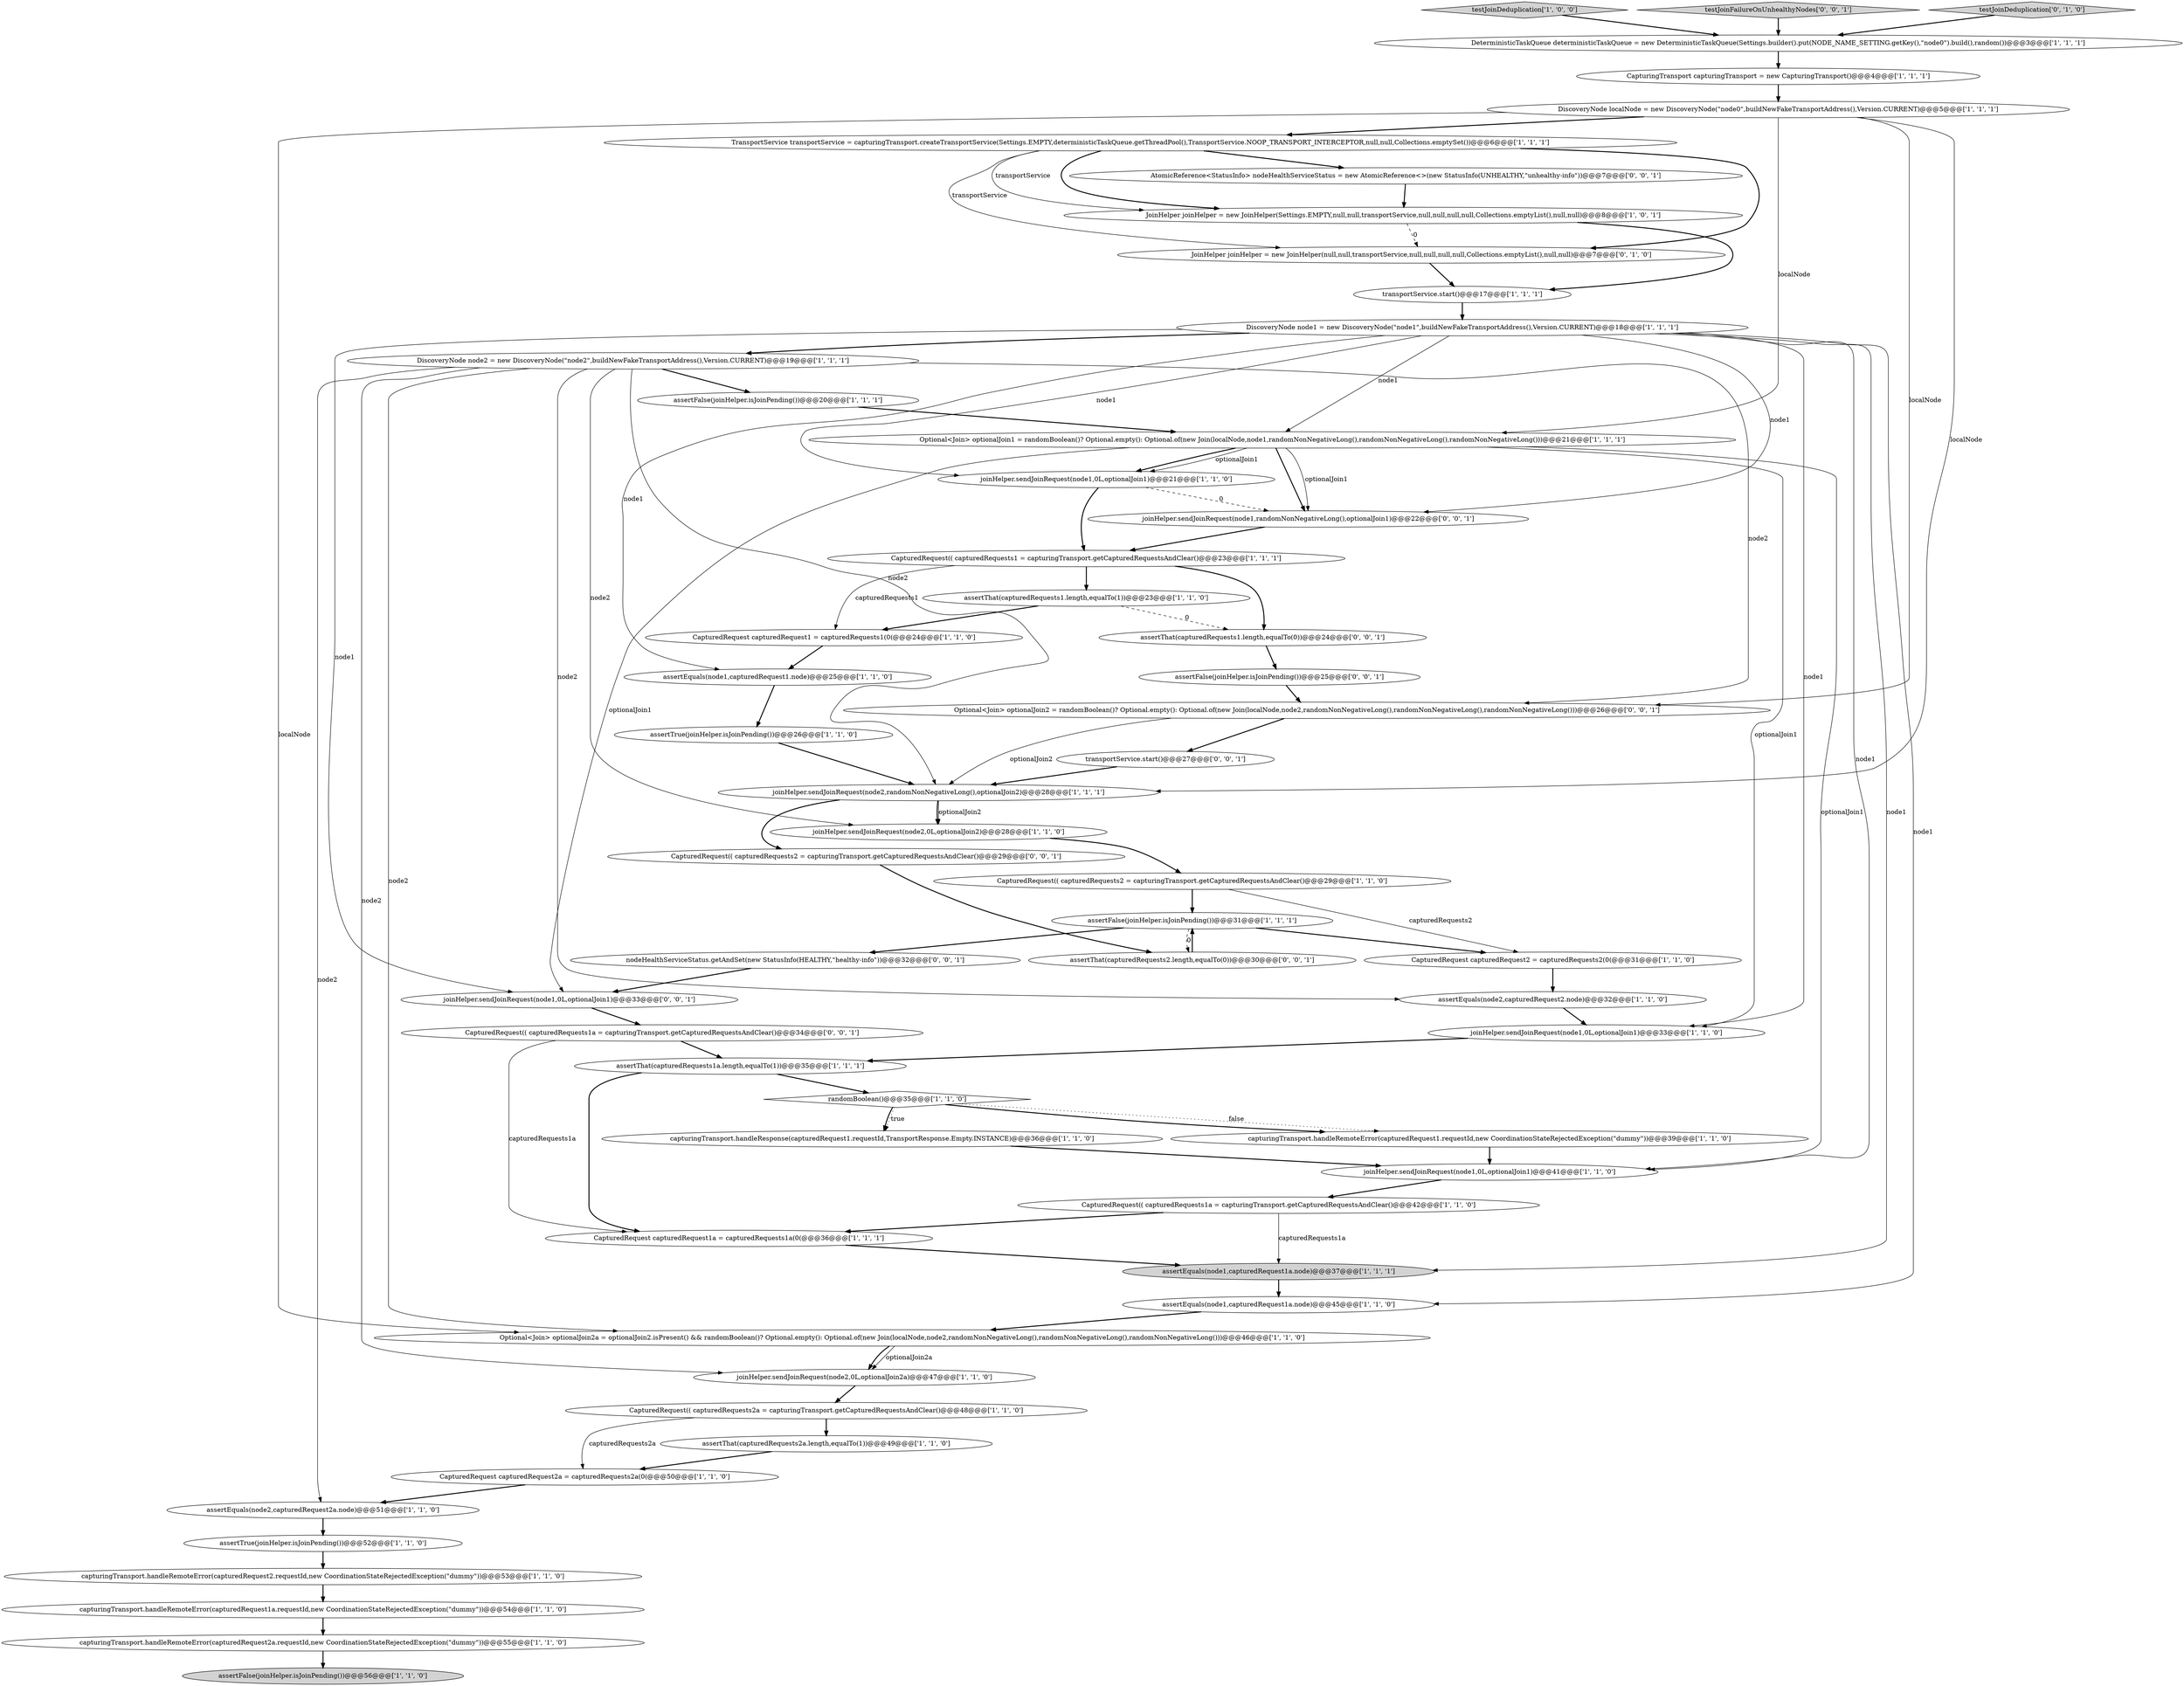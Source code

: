digraph {
16 [style = filled, label = "assertFalse(joinHelper.isJoinPending())@@@31@@@['1', '1', '1']", fillcolor = white, shape = ellipse image = "AAA0AAABBB1BBB"];
22 [style = filled, label = "joinHelper.sendJoinRequest(node1,0L,optionalJoin1)@@@33@@@['1', '1', '0']", fillcolor = white, shape = ellipse image = "AAA0AAABBB1BBB"];
39 [style = filled, label = "assertThat(capturedRequests2a.length,equalTo(1))@@@49@@@['1', '1', '0']", fillcolor = white, shape = ellipse image = "AAA0AAABBB1BBB"];
53 [style = filled, label = "CapturedRequest(( capturedRequests1a = capturingTransport.getCapturedRequestsAndClear()@@@34@@@['0', '0', '1']", fillcolor = white, shape = ellipse image = "AAA0AAABBB3BBB"];
2 [style = filled, label = "transportService.start()@@@17@@@['1', '1', '1']", fillcolor = white, shape = ellipse image = "AAA0AAABBB1BBB"];
26 [style = filled, label = "capturingTransport.handleRemoteError(capturedRequest2a.requestId,new CoordinationStateRejectedException(\"dummy\"))@@@55@@@['1', '1', '0']", fillcolor = white, shape = ellipse image = "AAA0AAABBB1BBB"];
13 [style = filled, label = "assertFalse(joinHelper.isJoinPending())@@@56@@@['1', '1', '0']", fillcolor = lightgray, shape = ellipse image = "AAA0AAABBB1BBB"];
11 [style = filled, label = "Optional<Join> optionalJoin1 = randomBoolean()? Optional.empty(): Optional.of(new Join(localNode,node1,randomNonNegativeLong(),randomNonNegativeLong(),randomNonNegativeLong()))@@@21@@@['1', '1', '1']", fillcolor = white, shape = ellipse image = "AAA0AAABBB1BBB"];
21 [style = filled, label = "CapturedRequest(( capturedRequests1a = capturingTransport.getCapturedRequestsAndClear()@@@42@@@['1', '1', '0']", fillcolor = white, shape = ellipse image = "AAA0AAABBB1BBB"];
20 [style = filled, label = "CapturedRequest(( capturedRequests2 = capturingTransport.getCapturedRequestsAndClear()@@@29@@@['1', '1', '0']", fillcolor = white, shape = ellipse image = "AAA0AAABBB1BBB"];
34 [style = filled, label = "joinHelper.sendJoinRequest(node2,randomNonNegativeLong(),optionalJoin2)@@@28@@@['1', '1', '1']", fillcolor = white, shape = ellipse image = "AAA0AAABBB1BBB"];
15 [style = filled, label = "joinHelper.sendJoinRequest(node1,0L,optionalJoin1)@@@41@@@['1', '1', '0']", fillcolor = white, shape = ellipse image = "AAA0AAABBB1BBB"];
54 [style = filled, label = "assertThat(capturedRequests2.length,equalTo(0))@@@30@@@['0', '0', '1']", fillcolor = white, shape = ellipse image = "AAA0AAABBB3BBB"];
43 [style = filled, label = "DeterministicTaskQueue deterministicTaskQueue = new DeterministicTaskQueue(Settings.builder().put(NODE_NAME_SETTING.getKey(),\"node0\").build(),random())@@@3@@@['1', '1', '1']", fillcolor = white, shape = ellipse image = "AAA0AAABBB1BBB"];
49 [style = filled, label = "joinHelper.sendJoinRequest(node1,0L,optionalJoin1)@@@33@@@['0', '0', '1']", fillcolor = white, shape = ellipse image = "AAA0AAABBB3BBB"];
4 [style = filled, label = "CapturedRequest capturedRequest1 = capturedRequests1(0(@@@24@@@['1', '1', '0']", fillcolor = white, shape = ellipse image = "AAA0AAABBB1BBB"];
32 [style = filled, label = "testJoinDeduplication['1', '0', '0']", fillcolor = lightgray, shape = diamond image = "AAA0AAABBB1BBB"];
46 [style = filled, label = "Optional<Join> optionalJoin2 = randomBoolean()? Optional.empty(): Optional.of(new Join(localNode,node2,randomNonNegativeLong(),randomNonNegativeLong(),randomNonNegativeLong()))@@@26@@@['0', '0', '1']", fillcolor = white, shape = ellipse image = "AAA0AAABBB3BBB"];
23 [style = filled, label = "assertTrue(joinHelper.isJoinPending())@@@52@@@['1', '1', '0']", fillcolor = white, shape = ellipse image = "AAA0AAABBB1BBB"];
1 [style = filled, label = "CapturedRequest capturedRequest1a = capturedRequests1a(0(@@@36@@@['1', '1', '1']", fillcolor = white, shape = ellipse image = "AAA0AAABBB1BBB"];
38 [style = filled, label = "JoinHelper joinHelper = new JoinHelper(Settings.EMPTY,null,null,transportService,null,null,null,null,Collections.emptyList(),null,null)@@@8@@@['1', '0', '1']", fillcolor = white, shape = ellipse image = "AAA0AAABBB1BBB"];
37 [style = filled, label = "TransportService transportService = capturingTransport.createTransportService(Settings.EMPTY,deterministicTaskQueue.getThreadPool(),TransportService.NOOP_TRANSPORT_INTERCEPTOR,null,null,Collections.emptySet())@@@6@@@['1', '1', '1']", fillcolor = white, shape = ellipse image = "AAA0AAABBB1BBB"];
10 [style = filled, label = "CapturedRequest capturedRequest2a = capturedRequests2a(0(@@@50@@@['1', '1', '0']", fillcolor = white, shape = ellipse image = "AAA0AAABBB1BBB"];
48 [style = filled, label = "assertThat(capturedRequests1.length,equalTo(0))@@@24@@@['0', '0', '1']", fillcolor = white, shape = ellipse image = "AAA0AAABBB3BBB"];
31 [style = filled, label = "assertThat(capturedRequests1a.length,equalTo(1))@@@35@@@['1', '1', '1']", fillcolor = white, shape = ellipse image = "AAA0AAABBB1BBB"];
27 [style = filled, label = "CapturedRequest(( capturedRequests1 = capturingTransport.getCapturedRequestsAndClear()@@@23@@@['1', '1', '1']", fillcolor = white, shape = ellipse image = "AAA0AAABBB1BBB"];
50 [style = filled, label = "joinHelper.sendJoinRequest(node1,randomNonNegativeLong(),optionalJoin1)@@@22@@@['0', '0', '1']", fillcolor = white, shape = ellipse image = "AAA0AAABBB3BBB"];
5 [style = filled, label = "assertEquals(node2,capturedRequest2.node)@@@32@@@['1', '1', '0']", fillcolor = white, shape = ellipse image = "AAA0AAABBB1BBB"];
29 [style = filled, label = "capturingTransport.handleResponse(capturedRequest1.requestId,TransportResponse.Empty.INSTANCE)@@@36@@@['1', '1', '0']", fillcolor = white, shape = ellipse image = "AAA0AAABBB1BBB"];
41 [style = filled, label = "Optional<Join> optionalJoin2a = optionalJoin2.isPresent() && randomBoolean()? Optional.empty(): Optional.of(new Join(localNode,node2,randomNonNegativeLong(),randomNonNegativeLong(),randomNonNegativeLong()))@@@46@@@['1', '1', '0']", fillcolor = white, shape = ellipse image = "AAA0AAABBB1BBB"];
28 [style = filled, label = "DiscoveryNode localNode = new DiscoveryNode(\"node0\",buildNewFakeTransportAddress(),Version.CURRENT)@@@5@@@['1', '1', '1']", fillcolor = white, shape = ellipse image = "AAA0AAABBB1BBB"];
6 [style = filled, label = "joinHelper.sendJoinRequest(node2,0L,optionalJoin2a)@@@47@@@['1', '1', '0']", fillcolor = white, shape = ellipse image = "AAA0AAABBB1BBB"];
36 [style = filled, label = "assertEquals(node1,capturedRequest1a.node)@@@37@@@['1', '1', '1']", fillcolor = lightgray, shape = ellipse image = "AAA0AAABBB1BBB"];
47 [style = filled, label = "testJoinFailureOnUnhealthyNodes['0', '0', '1']", fillcolor = lightgray, shape = diamond image = "AAA0AAABBB3BBB"];
7 [style = filled, label = "capturingTransport.handleRemoteError(capturedRequest1.requestId,new CoordinationStateRejectedException(\"dummy\"))@@@39@@@['1', '1', '0']", fillcolor = white, shape = ellipse image = "AAA0AAABBB1BBB"];
35 [style = filled, label = "CapturedRequest capturedRequest2 = capturedRequests2(0(@@@31@@@['1', '1', '0']", fillcolor = white, shape = ellipse image = "AAA0AAABBB1BBB"];
57 [style = filled, label = "assertFalse(joinHelper.isJoinPending())@@@25@@@['0', '0', '1']", fillcolor = white, shape = ellipse image = "AAA0AAABBB3BBB"];
19 [style = filled, label = "CapturingTransport capturingTransport = new CapturingTransport()@@@4@@@['1', '1', '1']", fillcolor = white, shape = ellipse image = "AAA0AAABBB1BBB"];
33 [style = filled, label = "assertFalse(joinHelper.isJoinPending())@@@20@@@['1', '1', '1']", fillcolor = white, shape = ellipse image = "AAA0AAABBB1BBB"];
0 [style = filled, label = "assertTrue(joinHelper.isJoinPending())@@@26@@@['1', '1', '0']", fillcolor = white, shape = ellipse image = "AAA0AAABBB1BBB"];
3 [style = filled, label = "DiscoveryNode node2 = new DiscoveryNode(\"node2\",buildNewFakeTransportAddress(),Version.CURRENT)@@@19@@@['1', '1', '1']", fillcolor = white, shape = ellipse image = "AAA0AAABBB1BBB"];
30 [style = filled, label = "joinHelper.sendJoinRequest(node2,0L,optionalJoin2)@@@28@@@['1', '1', '0']", fillcolor = white, shape = ellipse image = "AAA0AAABBB1BBB"];
44 [style = filled, label = "testJoinDeduplication['0', '1', '0']", fillcolor = lightgray, shape = diamond image = "AAA0AAABBB2BBB"];
17 [style = filled, label = "joinHelper.sendJoinRequest(node1,0L,optionalJoin1)@@@21@@@['1', '1', '0']", fillcolor = white, shape = ellipse image = "AAA0AAABBB1BBB"];
52 [style = filled, label = "AtomicReference<StatusInfo> nodeHealthServiceStatus = new AtomicReference<>(new StatusInfo(UNHEALTHY,\"unhealthy-info\"))@@@7@@@['0', '0', '1']", fillcolor = white, shape = ellipse image = "AAA0AAABBB3BBB"];
14 [style = filled, label = "capturingTransport.handleRemoteError(capturedRequest2.requestId,new CoordinationStateRejectedException(\"dummy\"))@@@53@@@['1', '1', '0']", fillcolor = white, shape = ellipse image = "AAA0AAABBB1BBB"];
55 [style = filled, label = "nodeHealthServiceStatus.getAndSet(new StatusInfo(HEALTHY,\"healthy-info\"))@@@32@@@['0', '0', '1']", fillcolor = white, shape = ellipse image = "AAA0AAABBB3BBB"];
12 [style = filled, label = "assertEquals(node1,capturedRequest1a.node)@@@45@@@['1', '1', '0']", fillcolor = white, shape = ellipse image = "AAA0AAABBB1BBB"];
9 [style = filled, label = "assertEquals(node1,capturedRequest1.node)@@@25@@@['1', '1', '0']", fillcolor = white, shape = ellipse image = "AAA0AAABBB1BBB"];
24 [style = filled, label = "DiscoveryNode node1 = new DiscoveryNode(\"node1\",buildNewFakeTransportAddress(),Version.CURRENT)@@@18@@@['1', '1', '1']", fillcolor = white, shape = ellipse image = "AAA0AAABBB1BBB"];
18 [style = filled, label = "assertEquals(node2,capturedRequest2a.node)@@@51@@@['1', '1', '0']", fillcolor = white, shape = ellipse image = "AAA0AAABBB1BBB"];
40 [style = filled, label = "CapturedRequest(( capturedRequests2a = capturingTransport.getCapturedRequestsAndClear()@@@48@@@['1', '1', '0']", fillcolor = white, shape = ellipse image = "AAA0AAABBB1BBB"];
42 [style = filled, label = "capturingTransport.handleRemoteError(capturedRequest1a.requestId,new CoordinationStateRejectedException(\"dummy\"))@@@54@@@['1', '1', '0']", fillcolor = white, shape = ellipse image = "AAA0AAABBB1BBB"];
45 [style = filled, label = "JoinHelper joinHelper = new JoinHelper(null,null,transportService,null,null,null,null,Collections.emptyList(),null,null)@@@7@@@['0', '1', '0']", fillcolor = white, shape = ellipse image = "AAA1AAABBB2BBB"];
25 [style = filled, label = "randomBoolean()@@@35@@@['1', '1', '0']", fillcolor = white, shape = diamond image = "AAA0AAABBB1BBB"];
51 [style = filled, label = "transportService.start()@@@27@@@['0', '0', '1']", fillcolor = white, shape = ellipse image = "AAA0AAABBB3BBB"];
8 [style = filled, label = "assertThat(capturedRequests1.length,equalTo(1))@@@23@@@['1', '1', '0']", fillcolor = white, shape = ellipse image = "AAA0AAABBB1BBB"];
56 [style = filled, label = "CapturedRequest(( capturedRequests2 = capturingTransport.getCapturedRequestsAndClear()@@@29@@@['0', '0', '1']", fillcolor = white, shape = ellipse image = "AAA0AAABBB3BBB"];
37->38 [style = solid, label="transportService"];
19->28 [style = bold, label=""];
54->16 [style = bold, label=""];
21->36 [style = solid, label="capturedRequests1a"];
22->31 [style = bold, label=""];
11->15 [style = solid, label="optionalJoin1"];
10->18 [style = bold, label=""];
53->31 [style = bold, label=""];
28->41 [style = solid, label="localNode"];
24->15 [style = solid, label="node1"];
3->30 [style = solid, label="node2"];
4->9 [style = bold, label=""];
28->34 [style = solid, label="localNode"];
1->36 [style = bold, label=""];
40->39 [style = bold, label=""];
16->35 [style = bold, label=""];
34->56 [style = bold, label=""];
11->50 [style = solid, label="optionalJoin1"];
3->6 [style = solid, label="node2"];
11->22 [style = solid, label="optionalJoin1"];
44->43 [style = bold, label=""];
47->43 [style = bold, label=""];
17->27 [style = bold, label=""];
26->13 [style = bold, label=""];
20->16 [style = bold, label=""];
24->36 [style = solid, label="node1"];
24->11 [style = solid, label="node1"];
25->29 [style = dotted, label="true"];
33->11 [style = bold, label=""];
49->53 [style = bold, label=""];
16->54 [style = dashed, label="0"];
15->21 [style = bold, label=""];
11->17 [style = bold, label=""];
34->30 [style = solid, label="optionalJoin2"];
25->7 [style = dotted, label="false"];
27->8 [style = bold, label=""];
35->5 [style = bold, label=""];
37->38 [style = bold, label=""];
43->19 [style = bold, label=""];
48->57 [style = bold, label=""];
41->6 [style = solid, label="optionalJoin2a"];
24->9 [style = solid, label="node1"];
5->22 [style = bold, label=""];
37->45 [style = bold, label=""];
2->24 [style = bold, label=""];
3->41 [style = solid, label="node2"];
11->17 [style = solid, label="optionalJoin1"];
12->41 [style = bold, label=""];
36->12 [style = bold, label=""];
42->26 [style = bold, label=""];
34->30 [style = bold, label=""];
28->11 [style = solid, label="localNode"];
31->25 [style = bold, label=""];
3->33 [style = bold, label=""];
24->17 [style = solid, label="node1"];
46->34 [style = solid, label="optionalJoin2"];
57->46 [style = bold, label=""];
28->46 [style = solid, label="localNode"];
37->45 [style = solid, label="transportService"];
51->34 [style = bold, label=""];
9->0 [style = bold, label=""];
46->51 [style = bold, label=""];
11->50 [style = bold, label=""];
30->20 [style = bold, label=""];
39->10 [style = bold, label=""];
8->48 [style = dashed, label="0"];
24->3 [style = bold, label=""];
23->14 [style = bold, label=""];
17->50 [style = dashed, label="0"];
24->12 [style = solid, label="node1"];
7->15 [style = bold, label=""];
21->1 [style = bold, label=""];
40->10 [style = solid, label="capturedRequests2a"];
24->49 [style = solid, label="node1"];
55->49 [style = bold, label=""];
18->23 [style = bold, label=""];
38->45 [style = dashed, label="0"];
27->4 [style = solid, label="capturedRequests1"];
3->18 [style = solid, label="node2"];
32->43 [style = bold, label=""];
3->34 [style = solid, label="node2"];
25->29 [style = bold, label=""];
11->49 [style = solid, label="optionalJoin1"];
16->55 [style = bold, label=""];
27->48 [style = bold, label=""];
31->1 [style = bold, label=""];
8->4 [style = bold, label=""];
41->6 [style = bold, label=""];
14->42 [style = bold, label=""];
25->7 [style = bold, label=""];
53->1 [style = solid, label="capturedRequests1a"];
38->2 [style = bold, label=""];
37->52 [style = bold, label=""];
52->38 [style = bold, label=""];
56->54 [style = bold, label=""];
20->35 [style = solid, label="capturedRequests2"];
45->2 [style = bold, label=""];
3->46 [style = solid, label="node2"];
28->37 [style = bold, label=""];
29->15 [style = bold, label=""];
3->5 [style = solid, label="node2"];
24->22 [style = solid, label="node1"];
50->27 [style = bold, label=""];
0->34 [style = bold, label=""];
24->50 [style = solid, label="node1"];
6->40 [style = bold, label=""];
}

